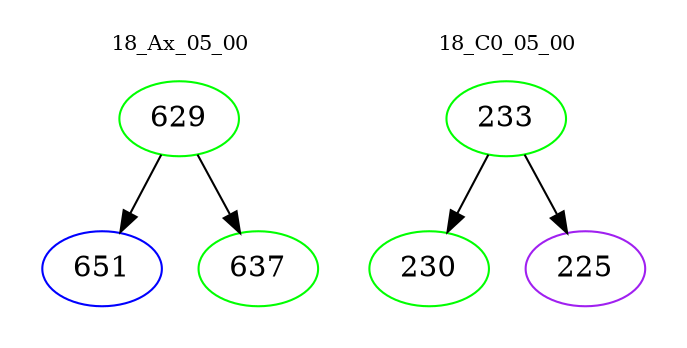 digraph{
subgraph cluster_0 {
color = white
label = "18_Ax_05_00";
fontsize=10;
T0_629 [label="629", color="green"]
T0_629 -> T0_651 [color="black"]
T0_651 [label="651", color="blue"]
T0_629 -> T0_637 [color="black"]
T0_637 [label="637", color="green"]
}
subgraph cluster_1 {
color = white
label = "18_C0_05_00";
fontsize=10;
T1_233 [label="233", color="green"]
T1_233 -> T1_230 [color="black"]
T1_230 [label="230", color="green"]
T1_233 -> T1_225 [color="black"]
T1_225 [label="225", color="purple"]
}
}
